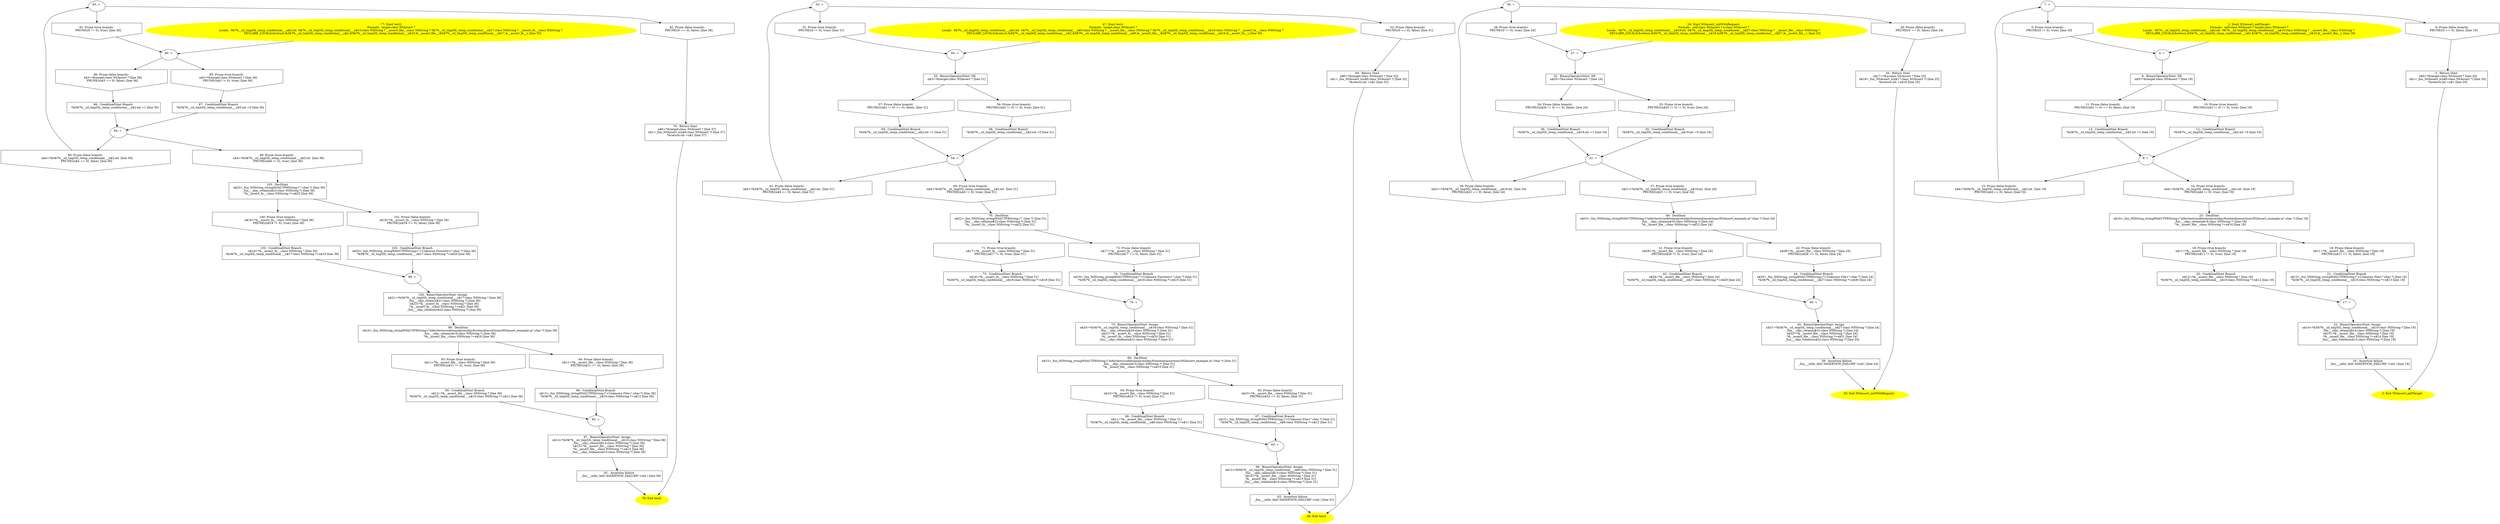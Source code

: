 /* @generated */
digraph iCFG {
105 [label="105:  DeclStmt \n   n$23=_fun_NSString_stringWithUTF8String:(\"\":char *) [line 36]\n  _fun___objc_retain(n$23:class NSString *) [line 36]\n  *&__assert_fn__:class NSString *=n$23 [line 36]\n " shape="box"]
	

	 105 -> 100 ;
	 105 -> 101 ;
104 [label="104:  BinaryOperatorStmt: Assign \n   n$21=*&0$?%__sil_tmpSIL_temp_conditional___n$17:class NSString * [line 36]\n  _fun___objc_retain(n$21:class NSString *) [line 36]\n  n$22=*&__assert_fn__:class NSString * [line 36]\n  *&__assert_fn__:class NSString *=n$21 [line 36]\n  _fun___objc_release(n$22:class NSString *) [line 36]\n " shape="box"]
	

	 104 -> 98 ;
103 [label="103:  ConditinalStmt Branch \n   n$20=_fun_NSString_stringWithUTF8String:(\"<Unknown Function>\":char *) [line 36]\n  *&0$?%__sil_tmpSIL_temp_conditional___n$17:class NSString *=n$20 [line 36]\n " shape="box"]
	

	 103 -> 99 ;
102 [label="102:  ConditinalStmt Branch \n   n$19=*&__assert_fn__:class NSString * [line 36]\n  *&0$?%__sil_tmpSIL_temp_conditional___n$17:class NSString *=n$19 [line 36]\n " shape="box"]
	

	 102 -> 99 ;
101 [label="101: Prune (false branch) \n   n$18=*&__assert_fn__:class NSString * [line 36]\n  PRUNE((n$18 == 0), false); [line 36]\n " shape="invhouse"]
	

	 101 -> 103 ;
100 [label="100: Prune (true branch) \n   n$18=*&__assert_fn__:class NSString * [line 36]\n  PRUNE((n$18 != 0), true); [line 36]\n " shape="invhouse"]
	

	 100 -> 102 ;
99 [label="99: + \n  " ]
	

	 99 -> 104 ;
98 [label="98:  DeclStmt \n   n$16=_fun_NSString_stringWithUTF8String:(\"infer/tests/codetoanalyze/objc/frontend/assertions/NSAssert_example.m\":char *) [line 36]\n  _fun___objc_retain(n$16:class NSString *) [line 36]\n  *&__assert_file__:class NSString *=n$16 [line 36]\n " shape="box"]
	

	 98 -> 93 ;
	 98 -> 94 ;
97 [label="97:  BinaryOperatorStmt: Assign \n   n$14=*&0$?%__sil_tmpSIL_temp_conditional___n$10:class NSString * [line 36]\n  _fun___objc_retain(n$14:class NSString *) [line 36]\n  n$15=*&__assert_file__:class NSString * [line 36]\n  *&__assert_file__:class NSString *=n$14 [line 36]\n  _fun___objc_release(n$15:class NSString *) [line 36]\n " shape="box"]
	

	 97 -> 91 ;
96 [label="96:  ConditinalStmt Branch \n   n$13=_fun_NSString_stringWithUTF8String:(\"<Unknown File>\":char *) [line 36]\n  *&0$?%__sil_tmpSIL_temp_conditional___n$10:class NSString *=n$13 [line 36]\n " shape="box"]
	

	 96 -> 92 ;
95 [label="95:  ConditinalStmt Branch \n   n$12=*&__assert_file__:class NSString * [line 36]\n  *&0$?%__sil_tmpSIL_temp_conditional___n$10:class NSString *=n$12 [line 36]\n " shape="box"]
	

	 95 -> 92 ;
94 [label="94: Prune (false branch) \n   n$11=*&__assert_file__:class NSString * [line 36]\n  PRUNE((n$11 == 0), false); [line 36]\n " shape="invhouse"]
	

	 94 -> 96 ;
93 [label="93: Prune (true branch) \n   n$11=*&__assert_file__:class NSString * [line 36]\n  PRUNE((n$11 != 0), true); [line 36]\n " shape="invhouse"]
	

	 93 -> 95 ;
92 [label="92: + \n  " ]
	

	 92 -> 97 ;
91 [label="91:  Assertion failure \n   _fun___infer_fail(\"ASSERTION_FAILURE\":void ) [line 36]\n " shape="box"]
	

	 91 -> 78 ;
90 [label="90: Prune (false branch) \n   n$4=*&0$?%__sil_tmpSIL_temp_conditional___n$2:int  [line 36]\n  PRUNE((n$4 == 0), false); [line 36]\n " shape="invhouse"]
	

	 90 -> 83 ;
89 [label="89: Prune (true branch) \n   n$4=*&0$?%__sil_tmpSIL_temp_conditional___n$2:int  [line 36]\n  PRUNE((n$4 != 0), true); [line 36]\n " shape="invhouse"]
	

	 89 -> 105 ;
88 [label="88:  ConditinalStmt Branch \n   *&0$?%__sil_tmpSIL_temp_conditional___n$2:int =1 [line 36]\n " shape="box"]
	

	 88 -> 84 ;
87 [label="87:  ConditinalStmt Branch \n   *&0$?%__sil_tmpSIL_temp_conditional___n$2:int =0 [line 36]\n " shape="box"]
	

	 87 -> 84 ;
86 [label="86: Prune (false branch) \n   n$3=*&target:class NSAssert * [line 36]\n  PRUNE((n$3 == 0), false); [line 36]\n " shape="invhouse"]
	

	 86 -> 88 ;
85 [label="85: Prune (true branch) \n   n$3=*&target:class NSAssert * [line 36]\n  PRUNE((n$3 != 0), true); [line 36]\n " shape="invhouse"]
	

	 85 -> 87 ;
84 [label="84: + \n  " ]
	

	 84 -> 89 ;
	 84 -> 90 ;
83 [label="83: + \n  " ]
	

	 83 -> 81 ;
	 83 -> 82 ;
82 [label="82: Prune (false branch) \n   PRUNE((0 == 0), false); [line 36]\n " shape="invhouse"]
	

	 82 -> 79 ;
81 [label="81: Prune (true branch) \n   PRUNE((0 != 0), true); [line 36]\n " shape="invhouse"]
	

	 81 -> 80 ;
80 [label="80: + \n  " ]
	

	 80 -> 85 ;
	 80 -> 86 ;
79 [label="79:  Return Stmt \n   n$0=*&target:class NSAssert * [line 37]\n  n$1=_fun_NSAssert_x(n$0:class NSAssert *) [line 37]\n  *&return:int =n$1 [line 37]\n " shape="box"]
	

	 79 -> 78 ;
78 [label="78: Exit test2 \n  " color=yellow style=filled]
	

77 [label="77: Start test2\nFormals:  target:class NSAssert *\nLocals:  0$?%__sil_tmpSIL_temp_conditional___n$2:int  0$?%__sil_tmpSIL_temp_conditional___n$10:class NSString * __assert_file__:class NSString * 0$?%__sil_tmpSIL_temp_conditional___n$17:class NSString * __assert_fn__:class NSString * \n   DECLARE_LOCALS(&return,&0$?%__sil_tmpSIL_temp_conditional___n$2,&0$?%__sil_tmpSIL_temp_conditional___n$10,&__assert_file__,&0$?%__sil_tmpSIL_temp_conditional___n$17,&__assert_fn__); [line 35]\n " color=yellow style=filled]
	

	 77 -> 80 ;
76 [label="76:  DeclStmt \n   n$22=_fun_NSString_stringWithUTF8String:(\"\":char *) [line 31]\n  _fun___objc_retain(n$22:class NSString *) [line 31]\n  *&__assert_fn__:class NSString *=n$22 [line 31]\n " shape="box"]
	

	 76 -> 71 ;
	 76 -> 72 ;
75 [label="75:  BinaryOperatorStmt: Assign \n   n$20=*&0$?%__sil_tmpSIL_temp_conditional___n$16:class NSString * [line 31]\n  _fun___objc_retain(n$20:class NSString *) [line 31]\n  n$21=*&__assert_fn__:class NSString * [line 31]\n  *&__assert_fn__:class NSString *=n$20 [line 31]\n  _fun___objc_release(n$21:class NSString *) [line 31]\n " shape="box"]
	

	 75 -> 69 ;
74 [label="74:  ConditinalStmt Branch \n   n$19=_fun_NSString_stringWithUTF8String:(\"<Unknown Function>\":char *) [line 31]\n  *&0$?%__sil_tmpSIL_temp_conditional___n$16:class NSString *=n$19 [line 31]\n " shape="box"]
	

	 74 -> 70 ;
73 [label="73:  ConditinalStmt Branch \n   n$18=*&__assert_fn__:class NSString * [line 31]\n  *&0$?%__sil_tmpSIL_temp_conditional___n$16:class NSString *=n$18 [line 31]\n " shape="box"]
	

	 73 -> 70 ;
72 [label="72: Prune (false branch) \n   n$17=*&__assert_fn__:class NSString * [line 31]\n  PRUNE((n$17 == 0), false); [line 31]\n " shape="invhouse"]
	

	 72 -> 74 ;
71 [label="71: Prune (true branch) \n   n$17=*&__assert_fn__:class NSString * [line 31]\n  PRUNE((n$17 != 0), true); [line 31]\n " shape="invhouse"]
	

	 71 -> 73 ;
70 [label="70: + \n  " ]
	

	 70 -> 75 ;
69 [label="69:  DeclStmt \n   n$15=_fun_NSString_stringWithUTF8String:(\"infer/tests/codetoanalyze/objc/frontend/assertions/NSAssert_example.m\":char *) [line 31]\n  _fun___objc_retain(n$15:class NSString *) [line 31]\n  *&__assert_file__:class NSString *=n$15 [line 31]\n " shape="box"]
	

	 69 -> 64 ;
	 69 -> 65 ;
68 [label="68:  BinaryOperatorStmt: Assign \n   n$13=*&0$?%__sil_tmpSIL_temp_conditional___n$9:class NSString * [line 31]\n  _fun___objc_retain(n$13:class NSString *) [line 31]\n  n$14=*&__assert_file__:class NSString * [line 31]\n  *&__assert_file__:class NSString *=n$13 [line 31]\n  _fun___objc_release(n$14:class NSString *) [line 31]\n " shape="box"]
	

	 68 -> 62 ;
67 [label="67:  ConditinalStmt Branch \n   n$12=_fun_NSString_stringWithUTF8String:(\"<Unknown File>\":char *) [line 31]\n  *&0$?%__sil_tmpSIL_temp_conditional___n$9:class NSString *=n$12 [line 31]\n " shape="box"]
	

	 67 -> 63 ;
66 [label="66:  ConditinalStmt Branch \n   n$11=*&__assert_file__:class NSString * [line 31]\n  *&0$?%__sil_tmpSIL_temp_conditional___n$9:class NSString *=n$11 [line 31]\n " shape="box"]
	

	 66 -> 63 ;
65 [label="65: Prune (false branch) \n   n$10=*&__assert_file__:class NSString * [line 31]\n  PRUNE((n$10 == 0), false); [line 31]\n " shape="invhouse"]
	

	 65 -> 67 ;
64 [label="64: Prune (true branch) \n   n$10=*&__assert_file__:class NSString * [line 31]\n  PRUNE((n$10 != 0), true); [line 31]\n " shape="invhouse"]
	

	 64 -> 66 ;
63 [label="63: + \n  " ]
	

	 63 -> 68 ;
62 [label="62:  Assertion failure \n   _fun___infer_fail(\"ASSERTION_FAILURE\":void ) [line 31]\n " shape="box"]
	

	 62 -> 48 ;
61 [label="61: Prune (false branch) \n   n$4=*&0$?%__sil_tmpSIL_temp_conditional___n$2:int  [line 31]\n  PRUNE((n$4 == 0), false); [line 31]\n " shape="invhouse"]
	

	 61 -> 53 ;
60 [label="60: Prune (true branch) \n   n$4=*&0$?%__sil_tmpSIL_temp_conditional___n$2:int  [line 31]\n  PRUNE((n$4 != 0), true); [line 31]\n " shape="invhouse"]
	

	 60 -> 76 ;
59 [label="59:  ConditinalStmt Branch \n   *&0$?%__sil_tmpSIL_temp_conditional___n$2:int =1 [line 31]\n " shape="box"]
	

	 59 -> 54 ;
58 [label="58:  ConditinalStmt Branch \n   *&0$?%__sil_tmpSIL_temp_conditional___n$2:int =0 [line 31]\n " shape="box"]
	

	 58 -> 54 ;
57 [label="57: Prune (false branch) \n   PRUNE(((n$3 != 0) == 0), false); [line 31]\n " shape="invhouse"]
	

	 57 -> 59 ;
56 [label="56: Prune (true branch) \n   PRUNE(((n$3 != 0) != 0), true); [line 31]\n " shape="invhouse"]
	

	 56 -> 58 ;
55 [label="55:  BinaryOperatorStmt: NE \n   n$3=*&target:class NSAssert * [line 31]\n " shape="box"]
	

	 55 -> 56 ;
	 55 -> 57 ;
54 [label="54: + \n  " ]
	

	 54 -> 60 ;
	 54 -> 61 ;
53 [label="53: + \n  " ]
	

	 53 -> 51 ;
	 53 -> 52 ;
52 [label="52: Prune (false branch) \n   PRUNE((0 == 0), false); [line 31]\n " shape="invhouse"]
	

	 52 -> 49 ;
51 [label="51: Prune (true branch) \n   PRUNE((0 != 0), true); [line 31]\n " shape="invhouse"]
	

	 51 -> 50 ;
50 [label="50: + \n  " ]
	

	 50 -> 55 ;
49 [label="49:  Return Stmt \n   n$0=*&target:class NSAssert * [line 32]\n  n$1=_fun_NSAssert_x(n$0:class NSAssert *) [line 32]\n  *&return:int =n$1 [line 32]\n " shape="box"]
	

	 49 -> 48 ;
48 [label="48: Exit test1 \n  " color=yellow style=filled]
	

47 [label="47: Start test1\nFormals:  target:class NSAssert *\nLocals:  0$?%__sil_tmpSIL_temp_conditional___n$2:int  0$?%__sil_tmpSIL_temp_conditional___n$9:class NSString * __assert_file__:class NSString * 0$?%__sil_tmpSIL_temp_conditional___n$16:class NSString * __assert_fn__:class NSString * \n   DECLARE_LOCALS(&return,&0$?%__sil_tmpSIL_temp_conditional___n$2,&0$?%__sil_tmpSIL_temp_conditional___n$9,&__assert_file__,&0$?%__sil_tmpSIL_temp_conditional___n$16,&__assert_fn__); [line 30]\n " color=yellow style=filled]
	

	 47 -> 50 ;
46 [label="46:  DeclStmt \n   n$33=_fun_NSString_stringWithUTF8String:(\"infer/tests/codetoanalyze/objc/frontend/assertions/NSAssert_example.m\":char *) [line 24]\n  _fun___objc_retain(n$33:class NSString *) [line 24]\n  *&__assert_file__:class NSString *=n$33 [line 24]\n " shape="box"]
	

	 46 -> 41 ;
	 46 -> 42 ;
45 [label="45:  BinaryOperatorStmt: Assign \n   n$31=*&0$?%__sil_tmpSIL_temp_conditional___n$27:class NSString * [line 24]\n  _fun___objc_retain(n$31:class NSString *) [line 24]\n  n$32=*&__assert_file__:class NSString * [line 24]\n  *&__assert_file__:class NSString *=n$31 [line 24]\n  _fun___objc_release(n$32:class NSString *) [line 24]\n " shape="box"]
	

	 45 -> 39 ;
44 [label="44:  ConditinalStmt Branch \n   n$30=_fun_NSString_stringWithUTF8String:(\"<Unknown File>\":char *) [line 24]\n  *&0$?%__sil_tmpSIL_temp_conditional___n$27:class NSString *=n$30 [line 24]\n " shape="box"]
	

	 44 -> 40 ;
43 [label="43:  ConditinalStmt Branch \n   n$29=*&__assert_file__:class NSString * [line 24]\n  *&0$?%__sil_tmpSIL_temp_conditional___n$27:class NSString *=n$29 [line 24]\n " shape="box"]
	

	 43 -> 40 ;
42 [label="42: Prune (false branch) \n   n$28=*&__assert_file__:class NSString * [line 24]\n  PRUNE((n$28 == 0), false); [line 24]\n " shape="invhouse"]
	

	 42 -> 44 ;
41 [label="41: Prune (true branch) \n   n$28=*&__assert_file__:class NSString * [line 24]\n  PRUNE((n$28 != 0), true); [line 24]\n " shape="invhouse"]
	

	 41 -> 43 ;
40 [label="40: + \n  " ]
	

	 40 -> 45 ;
39 [label="39:  Assertion failure \n   _fun___infer_fail(\"ASSERTION_FAILURE\":void ) [line 24]\n " shape="box"]
	

	 39 -> 25 ;
38 [label="38: Prune (false branch) \n   n$21=*&0$?%__sil_tmpSIL_temp_conditional___n$19:int  [line 24]\n  PRUNE((n$21 == 0), false); [line 24]\n " shape="invhouse"]
	

	 38 -> 30 ;
37 [label="37: Prune (true branch) \n   n$21=*&0$?%__sil_tmpSIL_temp_conditional___n$19:int  [line 24]\n  PRUNE((n$21 != 0), true); [line 24]\n " shape="invhouse"]
	

	 37 -> 46 ;
36 [label="36:  ConditinalStmt Branch \n   *&0$?%__sil_tmpSIL_temp_conditional___n$19:int =1 [line 24]\n " shape="box"]
	

	 36 -> 31 ;
35 [label="35:  ConditinalStmt Branch \n   *&0$?%__sil_tmpSIL_temp_conditional___n$19:int =0 [line 24]\n " shape="box"]
	

	 35 -> 31 ;
34 [label="34: Prune (false branch) \n   PRUNE(((n$20 != 0) == 0), false); [line 24]\n " shape="invhouse"]
	

	 34 -> 36 ;
33 [label="33: Prune (true branch) \n   PRUNE(((n$20 != 0) != 0), true); [line 24]\n " shape="invhouse"]
	

	 33 -> 35 ;
32 [label="32:  BinaryOperatorStmt: NE \n   n$20=*&a:class NSAssert * [line 24]\n " shape="box"]
	

	 32 -> 33 ;
	 32 -> 34 ;
31 [label="31: + \n  " ]
	

	 31 -> 37 ;
	 31 -> 38 ;
30 [label="30: + \n  " ]
	

	 30 -> 28 ;
	 30 -> 29 ;
29 [label="29: Prune (false branch) \n   PRUNE((0 == 0), false); [line 24]\n " shape="invhouse"]
	

	 29 -> 26 ;
28 [label="28: Prune (true branch) \n   PRUNE((0 != 0), true); [line 24]\n " shape="invhouse"]
	

	 28 -> 27 ;
27 [label="27: + \n  " ]
	

	 27 -> 32 ;
26 [label="26:  Return Stmt \n   n$17=*&a:class NSAssert * [line 25]\n  n$18=_fun_NSAssert_x(n$17:class NSAssert *) [line 25]\n  *&return:int =n$18 [line 25]\n " shape="box"]
	

	 26 -> 25 ;
25 [label="25: Exit NSAssert_initWithRequest: \n  " color=yellow style=filled]
	

24 [label="24: Start NSAssert_initWithRequest:\nFormals:  self:class NSAssert * a:class NSAssert *\nLocals:  0$?%__sil_tmpSIL_temp_conditional___n$19:int  0$?%__sil_tmpSIL_temp_conditional___n$27:class NSString * __assert_file__:class NSString * \n   DECLARE_LOCALS(&return,&0$?%__sil_tmpSIL_temp_conditional___n$19,&0$?%__sil_tmpSIL_temp_conditional___n$27,&__assert_file__); [line 23]\n " color=yellow style=filled]
	

	 24 -> 27 ;
23 [label="23:  DeclStmt \n   n$16=_fun_NSString_stringWithUTF8String:(\"infer/tests/codetoanalyze/objc/frontend/assertions/NSAssert_example.m\":char *) [line 19]\n  _fun___objc_retain(n$16:class NSString *) [line 19]\n  *&__assert_file__:class NSString *=n$16 [line 19]\n " shape="box"]
	

	 23 -> 18 ;
	 23 -> 19 ;
22 [label="22:  BinaryOperatorStmt: Assign \n   n$14=*&0$?%__sil_tmpSIL_temp_conditional___n$10:class NSString * [line 19]\n  _fun___objc_retain(n$14:class NSString *) [line 19]\n  n$15=*&__assert_file__:class NSString * [line 19]\n  *&__assert_file__:class NSString *=n$14 [line 19]\n  _fun___objc_release(n$15:class NSString *) [line 19]\n " shape="box"]
	

	 22 -> 16 ;
21 [label="21:  ConditinalStmt Branch \n   n$13=_fun_NSString_stringWithUTF8String:(\"<Unknown File>\":char *) [line 19]\n  *&0$?%__sil_tmpSIL_temp_conditional___n$10:class NSString *=n$13 [line 19]\n " shape="box"]
	

	 21 -> 17 ;
20 [label="20:  ConditinalStmt Branch \n   n$12=*&__assert_file__:class NSString * [line 19]\n  *&0$?%__sil_tmpSIL_temp_conditional___n$10:class NSString *=n$12 [line 19]\n " shape="box"]
	

	 20 -> 17 ;
19 [label="19: Prune (false branch) \n   n$11=*&__assert_file__:class NSString * [line 19]\n  PRUNE((n$11 == 0), false); [line 19]\n " shape="invhouse"]
	

	 19 -> 21 ;
18 [label="18: Prune (true branch) \n   n$11=*&__assert_file__:class NSString * [line 19]\n  PRUNE((n$11 != 0), true); [line 19]\n " shape="invhouse"]
	

	 18 -> 20 ;
17 [label="17: + \n  " ]
	

	 17 -> 22 ;
16 [label="16:  Assertion failure \n   _fun___infer_fail(\"ASSERTION_FAILURE\":void ) [line 19]\n " shape="box"]
	

	 16 -> 2 ;
15 [label="15: Prune (false branch) \n   n$4=*&0$?%__sil_tmpSIL_temp_conditional___n$2:int  [line 19]\n  PRUNE((n$4 == 0), false); [line 19]\n " shape="invhouse"]
	

	 15 -> 7 ;
14 [label="14: Prune (true branch) \n   n$4=*&0$?%__sil_tmpSIL_temp_conditional___n$2:int  [line 19]\n  PRUNE((n$4 != 0), true); [line 19]\n " shape="invhouse"]
	

	 14 -> 23 ;
13 [label="13:  ConditinalStmt Branch \n   *&0$?%__sil_tmpSIL_temp_conditional___n$2:int =1 [line 19]\n " shape="box"]
	

	 13 -> 8 ;
12 [label="12:  ConditinalStmt Branch \n   *&0$?%__sil_tmpSIL_temp_conditional___n$2:int =0 [line 19]\n " shape="box"]
	

	 12 -> 8 ;
11 [label="11: Prune (false branch) \n   PRUNE(((n$3 != 0) == 0), false); [line 19]\n " shape="invhouse"]
	

	 11 -> 13 ;
10 [label="10: Prune (true branch) \n   PRUNE(((n$3 != 0) != 0), true); [line 19]\n " shape="invhouse"]
	

	 10 -> 12 ;
9 [label="9:  BinaryOperatorStmt: NE \n   n$3=*&target:class NSAssert * [line 19]\n " shape="box"]
	

	 9 -> 10 ;
	 9 -> 11 ;
8 [label="8: + \n  " ]
	

	 8 -> 14 ;
	 8 -> 15 ;
7 [label="7: + \n  " ]
	

	 7 -> 5 ;
	 7 -> 6 ;
6 [label="6: Prune (false branch) \n   PRUNE((0 == 0), false); [line 19]\n " shape="invhouse"]
	

	 6 -> 3 ;
5 [label="5: Prune (true branch) \n   PRUNE((0 != 0), true); [line 19]\n " shape="invhouse"]
	

	 5 -> 4 ;
4 [label="4: + \n  " ]
	

	 4 -> 9 ;
3 [label="3:  Return Stmt \n   n$0=*&target:class NSAssert * [line 20]\n  n$1=_fun_NSAssert_x(n$0:class NSAssert *) [line 20]\n  *&return:int =n$1 [line 20]\n " shape="box"]
	

	 3 -> 2 ;
2 [label="2: Exit NSAssert_addTarget: \n  " color=yellow style=filled]
	

1 [label="1: Start NSAssert_addTarget:\nFormals:  self:class NSAssert * target:class NSAssert *\nLocals:  0$?%__sil_tmpSIL_temp_conditional___n$2:int  0$?%__sil_tmpSIL_temp_conditional___n$10:class NSString * __assert_file__:class NSString * \n   DECLARE_LOCALS(&return,&0$?%__sil_tmpSIL_temp_conditional___n$2,&0$?%__sil_tmpSIL_temp_conditional___n$10,&__assert_file__); [line 18]\n " color=yellow style=filled]
	

	 1 -> 4 ;
}
